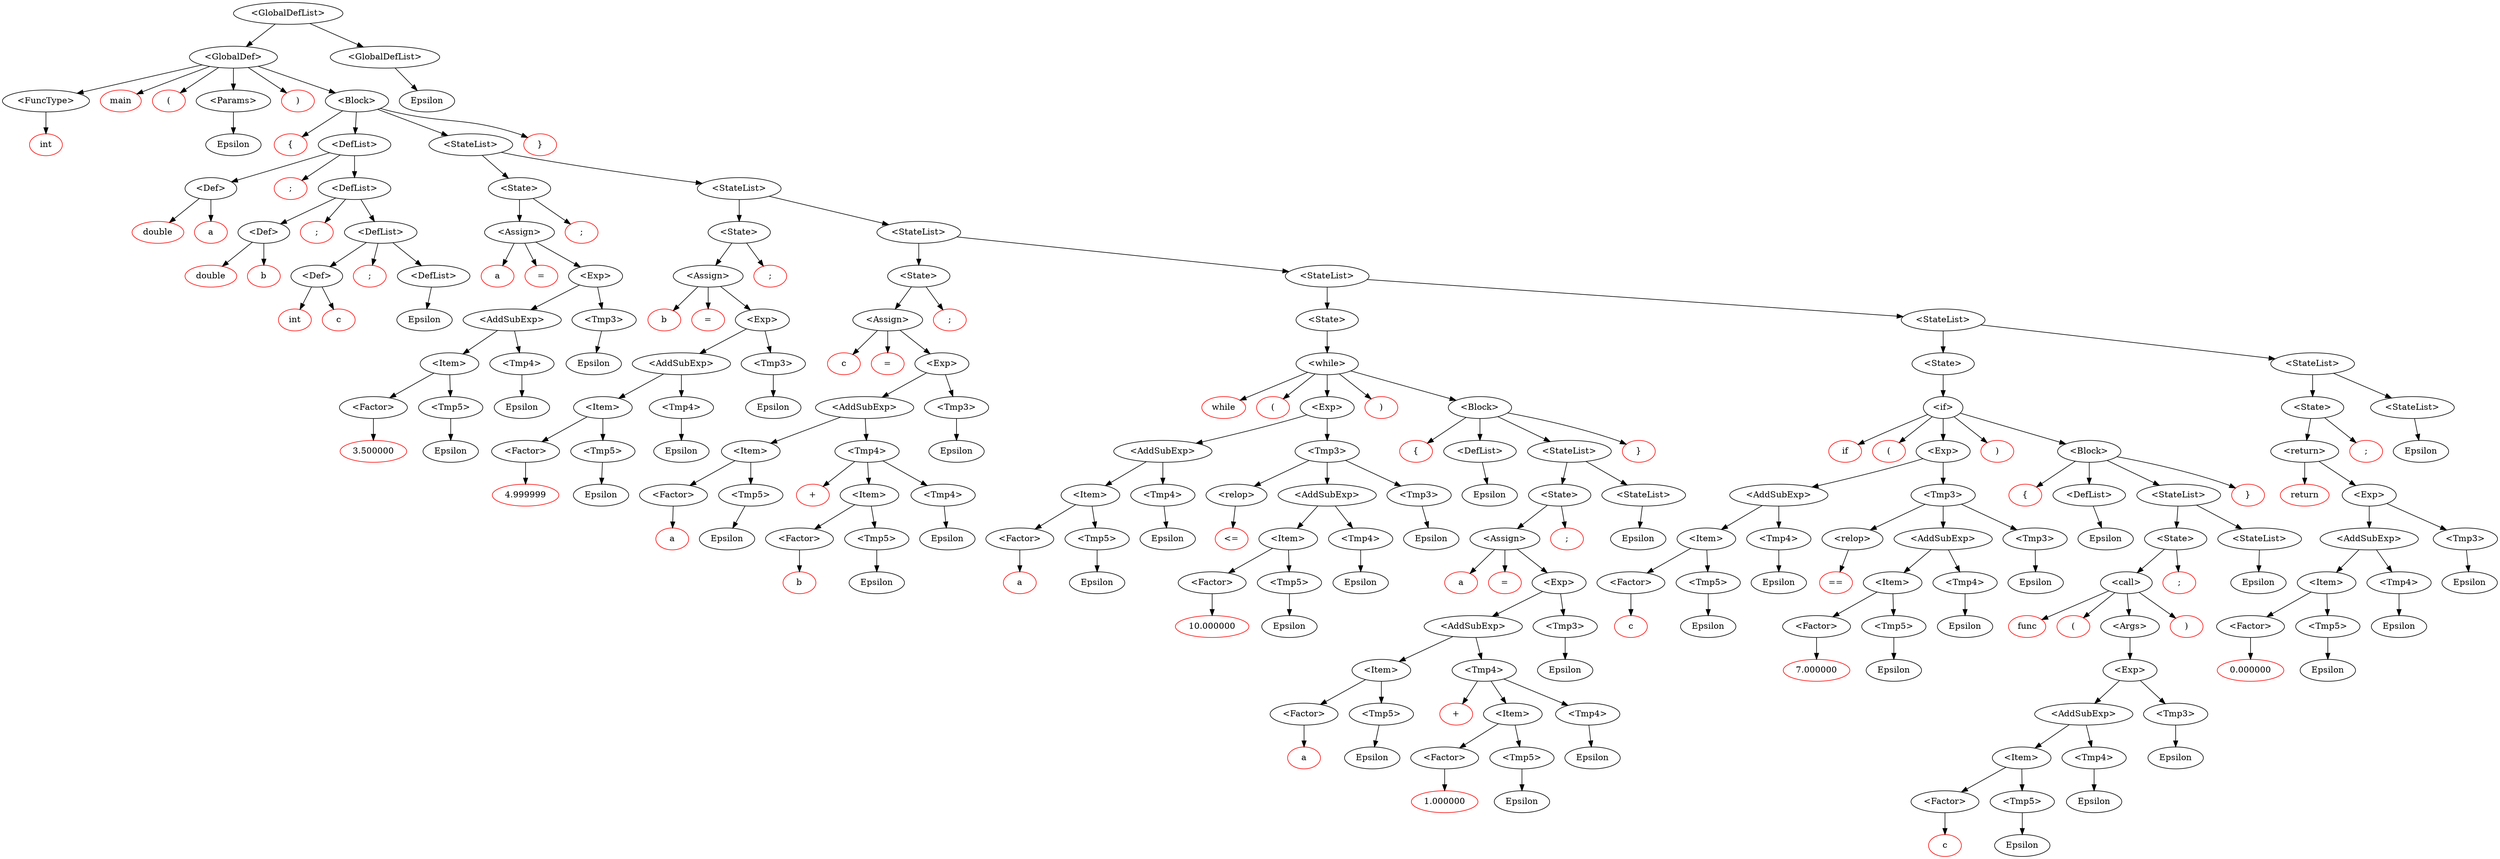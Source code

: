 digraph SyntaxTree {
n1[label="int",color=red];
n2[label="<FuncType>"];
n2 -> n1;
n3[label="main",color=red];
n4[label="(",color=red];
n5[label="<Params>"];
e6[label="Epsilon"];
n5 -> e6;
n6[label=")",color=red];
n7[label="{",color=red];
n8[label="double",color=red];
n9[label="a",color=red];
n10[label="<Def>"];
n10 -> n9;
n10 -> n8;
n11[label=";",color=red];
n12[label="double",color=red];
n13[label="b",color=red];
n14[label="<Def>"];
n14 -> n13;
n14 -> n12;
n15[label=";",color=red];
n16[label="int",color=red];
n17[label="c",color=red];
n18[label="<Def>"];
n18 -> n17;
n18 -> n16;
n19[label=";",color=red];
n20[label="<DefList>"];
e21[label="Epsilon"];
n20 -> e21;
n21[label="<DefList>"];
n21 -> n20;
n21 -> n19;
n21 -> n18;
n22[label="<DefList>"];
n22 -> n21;
n22 -> n15;
n22 -> n14;
n23[label="<DefList>"];
n23 -> n22;
n23 -> n11;
n23 -> n10;
n24[label="a",color=red];
n25[label="=",color=red];
n26[label="3.500000",color=red];
n27[label="<Factor>"];
n27 -> n26;
n28[label="<Tmp5>"];
e29[label="Epsilon"];
n28 -> e29;
n29[label="<Item>"];
n29 -> n28;
n29 -> n27;
n30[label="<Tmp4>"];
e31[label="Epsilon"];
n30 -> e31;
n31[label="<AddSubExp>"];
n31 -> n30;
n31 -> n29;
n32[label="<Tmp3>"];
e33[label="Epsilon"];
n32 -> e33;
n33[label="<Exp>"];
n33 -> n32;
n33 -> n31;
n34[label="<Assign>"];
n34 -> n33;
n34 -> n25;
n34 -> n24;
n35[label=";",color=red];
n36[label="<State>"];
n36 -> n35;
n36 -> n34;
n37[label="b",color=red];
n38[label="=",color=red];
n39[label="4.999999",color=red];
n40[label="<Factor>"];
n40 -> n39;
n41[label="<Tmp5>"];
e42[label="Epsilon"];
n41 -> e42;
n42[label="<Item>"];
n42 -> n41;
n42 -> n40;
n43[label="<Tmp4>"];
e44[label="Epsilon"];
n43 -> e44;
n44[label="<AddSubExp>"];
n44 -> n43;
n44 -> n42;
n45[label="<Tmp3>"];
e46[label="Epsilon"];
n45 -> e46;
n46[label="<Exp>"];
n46 -> n45;
n46 -> n44;
n47[label="<Assign>"];
n47 -> n46;
n47 -> n38;
n47 -> n37;
n48[label=";",color=red];
n49[label="<State>"];
n49 -> n48;
n49 -> n47;
n50[label="c",color=red];
n51[label="=",color=red];
n52[label="a",color=red];
n53[label="<Factor>"];
n53 -> n52;
n54[label="<Tmp5>"];
e55[label="Epsilon"];
n54 -> e55;
n55[label="<Item>"];
n55 -> n54;
n55 -> n53;
n56[label="+",color=red];
n57[label="b",color=red];
n58[label="<Factor>"];
n58 -> n57;
n59[label="<Tmp5>"];
e60[label="Epsilon"];
n59 -> e60;
n60[label="<Item>"];
n60 -> n59;
n60 -> n58;
n61[label="<Tmp4>"];
e62[label="Epsilon"];
n61 -> e62;
n62[label="<Tmp4>"];
n62 -> n61;
n62 -> n60;
n62 -> n56;
n63[label="<AddSubExp>"];
n63 -> n62;
n63 -> n55;
n64[label="<Tmp3>"];
e65[label="Epsilon"];
n64 -> e65;
n65[label="<Exp>"];
n65 -> n64;
n65 -> n63;
n66[label="<Assign>"];
n66 -> n65;
n66 -> n51;
n66 -> n50;
n67[label=";",color=red];
n68[label="<State>"];
n68 -> n67;
n68 -> n66;
n69[label="while",color=red];
n70[label="(",color=red];
n71[label="a",color=red];
n72[label="<Factor>"];
n72 -> n71;
n73[label="<Tmp5>"];
e74[label="Epsilon"];
n73 -> e74;
n74[label="<Item>"];
n74 -> n73;
n74 -> n72;
n75[label="<Tmp4>"];
e76[label="Epsilon"];
n75 -> e76;
n76[label="<AddSubExp>"];
n76 -> n75;
n76 -> n74;
n77[label="<=",color=red];
n78[label="<relop>"];
n78 -> n77;
n79[label="10.000000",color=red];
n80[label="<Factor>"];
n80 -> n79;
n81[label="<Tmp5>"];
e82[label="Epsilon"];
n81 -> e82;
n82[label="<Item>"];
n82 -> n81;
n82 -> n80;
n83[label="<Tmp4>"];
e84[label="Epsilon"];
n83 -> e84;
n84[label="<AddSubExp>"];
n84 -> n83;
n84 -> n82;
n85[label="<Tmp3>"];
e86[label="Epsilon"];
n85 -> e86;
n86[label="<Tmp3>"];
n86 -> n85;
n86 -> n84;
n86 -> n78;
n87[label="<Exp>"];
n87 -> n86;
n87 -> n76;
n88[label=")",color=red];
n89[label="{",color=red];
n90[label="<DefList>"];
e91[label="Epsilon"];
n90 -> e91;
n91[label="a",color=red];
n92[label="=",color=red];
n93[label="a",color=red];
n94[label="<Factor>"];
n94 -> n93;
n95[label="<Tmp5>"];
e96[label="Epsilon"];
n95 -> e96;
n96[label="<Item>"];
n96 -> n95;
n96 -> n94;
n97[label="+",color=red];
n98[label="1.000000",color=red];
n99[label="<Factor>"];
n99 -> n98;
n100[label="<Tmp5>"];
e101[label="Epsilon"];
n100 -> e101;
n101[label="<Item>"];
n101 -> n100;
n101 -> n99;
n102[label="<Tmp4>"];
e103[label="Epsilon"];
n102 -> e103;
n103[label="<Tmp4>"];
n103 -> n102;
n103 -> n101;
n103 -> n97;
n104[label="<AddSubExp>"];
n104 -> n103;
n104 -> n96;
n105[label="<Tmp3>"];
e106[label="Epsilon"];
n105 -> e106;
n106[label="<Exp>"];
n106 -> n105;
n106 -> n104;
n107[label="<Assign>"];
n107 -> n106;
n107 -> n92;
n107 -> n91;
n108[label=";",color=red];
n109[label="<State>"];
n109 -> n108;
n109 -> n107;
n110[label="<StateList>"];
e111[label="Epsilon"];
n110 -> e111;
n111[label="<StateList>"];
n111 -> n110;
n111 -> n109;
n112[label="}",color=red];
n113[label="<Block>"];
n113 -> n112;
n113 -> n111;
n113 -> n90;
n113 -> n89;
n114[label="<while>"];
n114 -> n113;
n114 -> n88;
n114 -> n87;
n114 -> n70;
n114 -> n69;
n115[label="<State>"];
n115 -> n114;
n116[label="if",color=red];
n117[label="(",color=red];
n118[label="c",color=red];
n119[label="<Factor>"];
n119 -> n118;
n120[label="<Tmp5>"];
e121[label="Epsilon"];
n120 -> e121;
n121[label="<Item>"];
n121 -> n120;
n121 -> n119;
n122[label="<Tmp4>"];
e123[label="Epsilon"];
n122 -> e123;
n123[label="<AddSubExp>"];
n123 -> n122;
n123 -> n121;
n124[label="==",color=red];
n125[label="<relop>"];
n125 -> n124;
n126[label="7.000000",color=red];
n127[label="<Factor>"];
n127 -> n126;
n128[label="<Tmp5>"];
e129[label="Epsilon"];
n128 -> e129;
n129[label="<Item>"];
n129 -> n128;
n129 -> n127;
n130[label="<Tmp4>"];
e131[label="Epsilon"];
n130 -> e131;
n131[label="<AddSubExp>"];
n131 -> n130;
n131 -> n129;
n132[label="<Tmp3>"];
e133[label="Epsilon"];
n132 -> e133;
n133[label="<Tmp3>"];
n133 -> n132;
n133 -> n131;
n133 -> n125;
n134[label="<Exp>"];
n134 -> n133;
n134 -> n123;
n135[label=")",color=red];
n136[label="{",color=red];
n137[label="<DefList>"];
e138[label="Epsilon"];
n137 -> e138;
n138[label="func",color=red];
n139[label="(",color=red];
n140[label="c",color=red];
n141[label="<Factor>"];
n141 -> n140;
n142[label="<Tmp5>"];
e143[label="Epsilon"];
n142 -> e143;
n143[label="<Item>"];
n143 -> n142;
n143 -> n141;
n144[label="<Tmp4>"];
e145[label="Epsilon"];
n144 -> e145;
n145[label="<AddSubExp>"];
n145 -> n144;
n145 -> n143;
n146[label="<Tmp3>"];
e147[label="Epsilon"];
n146 -> e147;
n147[label="<Exp>"];
n147 -> n146;
n147 -> n145;
n148[label="<Args>"];
n148 -> n147;
n149[label=")",color=red];
n150[label="<call>"];
n150 -> n149;
n150 -> n148;
n150 -> n139;
n150 -> n138;
n151[label=";",color=red];
n152[label="<State>"];
n152 -> n151;
n152 -> n150;
n153[label="<StateList>"];
e154[label="Epsilon"];
n153 -> e154;
n154[label="<StateList>"];
n154 -> n153;
n154 -> n152;
n155[label="}",color=red];
n156[label="<Block>"];
n156 -> n155;
n156 -> n154;
n156 -> n137;
n156 -> n136;
n157[label="<if>"];
n157 -> n156;
n157 -> n135;
n157 -> n134;
n157 -> n117;
n157 -> n116;
n158[label="<State>"];
n158 -> n157;
n159[label="return",color=red];
n160[label="0.000000",color=red];
n161[label="<Factor>"];
n161 -> n160;
n162[label="<Tmp5>"];
e163[label="Epsilon"];
n162 -> e163;
n163[label="<Item>"];
n163 -> n162;
n163 -> n161;
n164[label="<Tmp4>"];
e165[label="Epsilon"];
n164 -> e165;
n165[label="<AddSubExp>"];
n165 -> n164;
n165 -> n163;
n166[label="<Tmp3>"];
e167[label="Epsilon"];
n166 -> e167;
n167[label="<Exp>"];
n167 -> n166;
n167 -> n165;
n168[label="<return>"];
n168 -> n167;
n168 -> n159;
n169[label=";",color=red];
n170[label="<State>"];
n170 -> n169;
n170 -> n168;
n171[label="<StateList>"];
e172[label="Epsilon"];
n171 -> e172;
n172[label="<StateList>"];
n172 -> n171;
n172 -> n170;
n173[label="<StateList>"];
n173 -> n172;
n173 -> n158;
n174[label="<StateList>"];
n174 -> n173;
n174 -> n115;
n175[label="<StateList>"];
n175 -> n174;
n175 -> n68;
n176[label="<StateList>"];
n176 -> n175;
n176 -> n49;
n177[label="<StateList>"];
n177 -> n176;
n177 -> n36;
n178[label="}",color=red];
n179[label="<Block>"];
n179 -> n178;
n179 -> n177;
n179 -> n23;
n179 -> n7;
n180[label="<GlobalDef>"];
n180 -> n179;
n180 -> n6;
n180 -> n5;
n180 -> n4;
n180 -> n3;
n180 -> n2;
n181[label="<GlobalDefList>"];
e182[label="Epsilon"];
n181 -> e182;
n182[label="<GlobalDefList>"];
n182 -> n181;
n182 -> n180;
}
